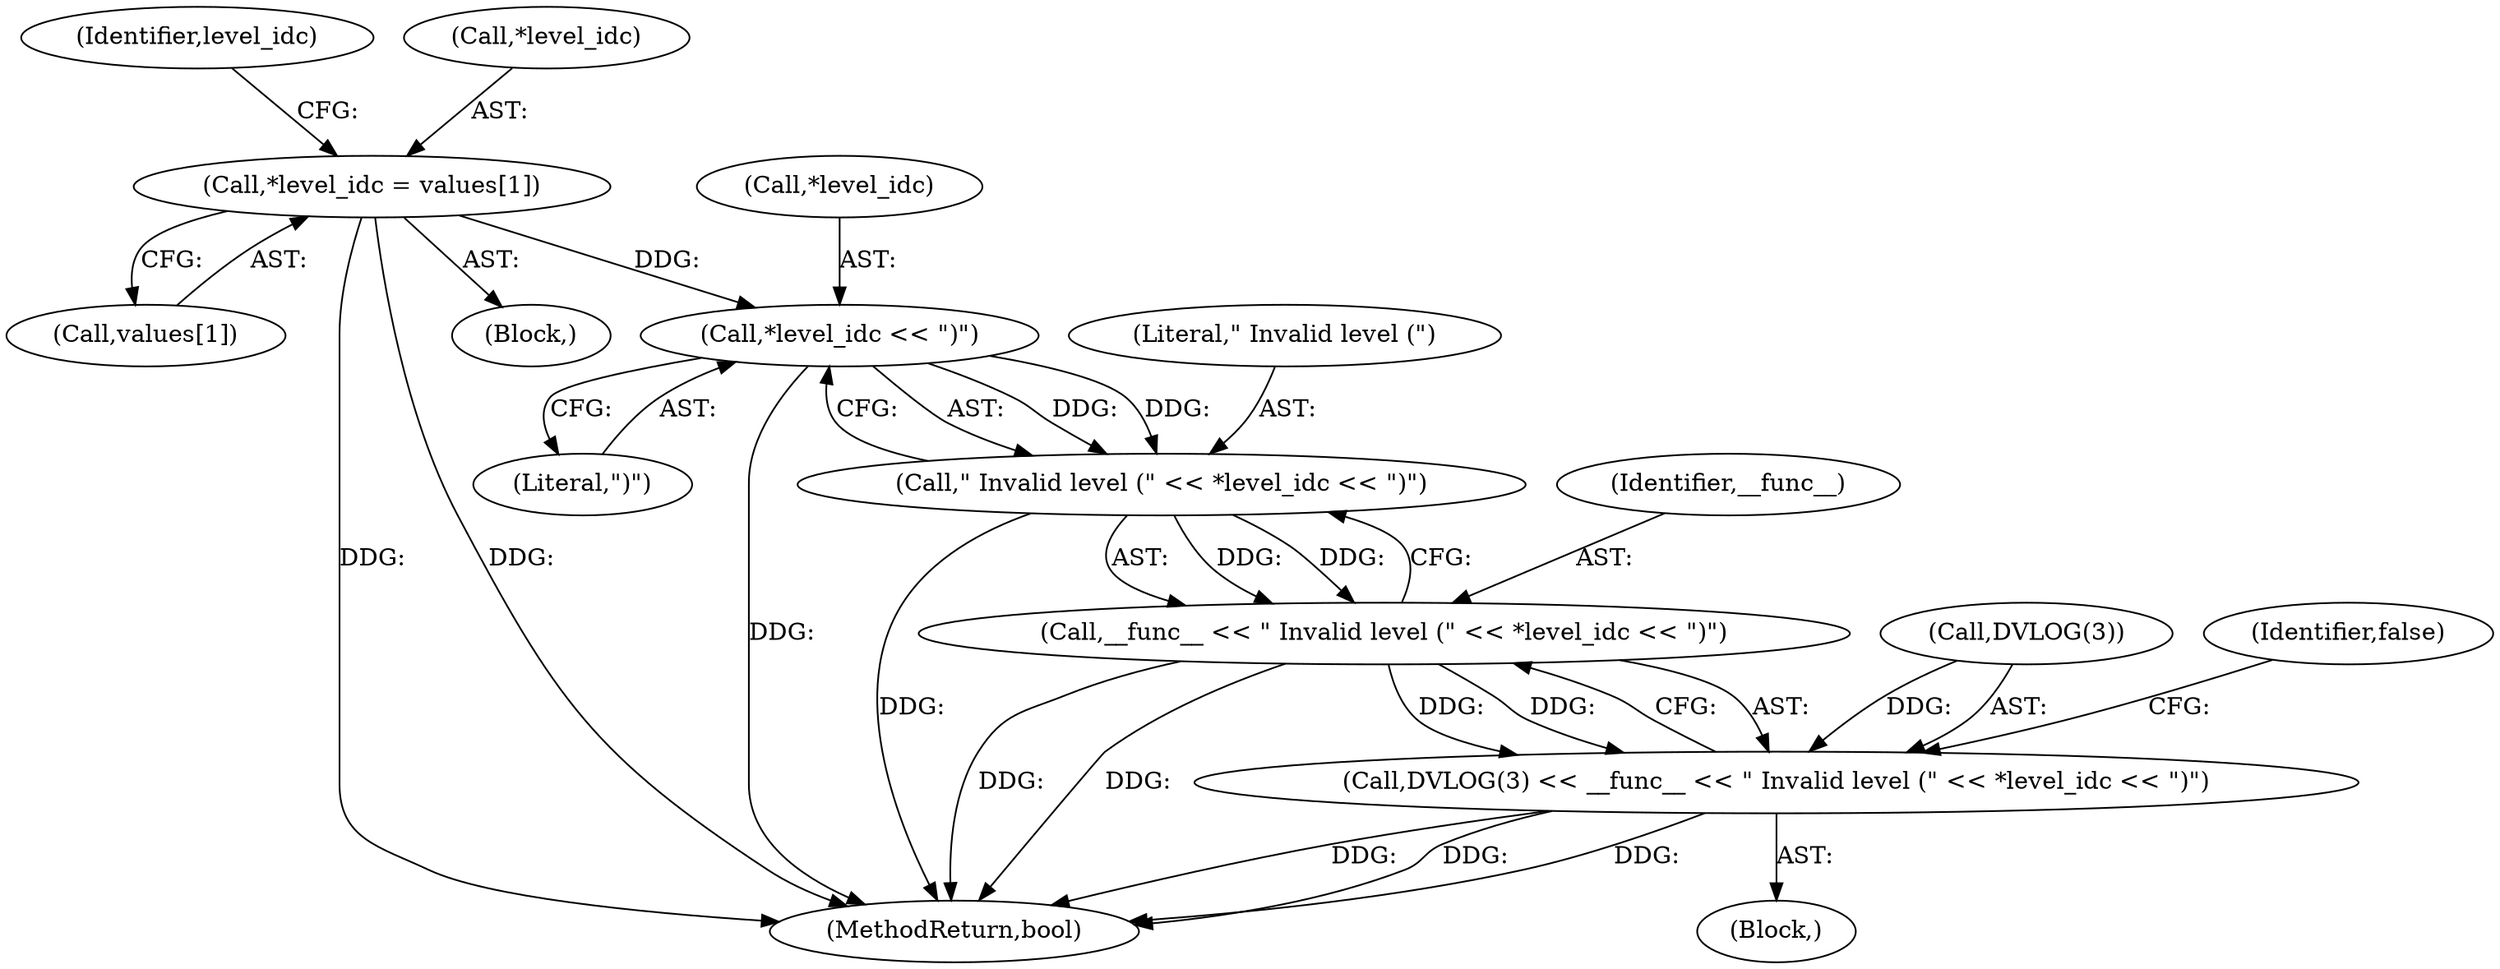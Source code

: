 digraph "0_Chrome_2fb4f2c9c461551d43fdfa28ef4c960da81a47dd_6@pointer" {
"1000301" [label="(Call,*level_idc << \")\")"];
"1000268" [label="(Call,*level_idc = values[1])"];
"1000299" [label="(Call,\" Invalid level (\" << *level_idc << \")\")"];
"1000297" [label="(Call,__func__ << \" Invalid level (\" << *level_idc << \")\")"];
"1000294" [label="(Call,DVLOG(3) << __func__ << \" Invalid level (\" << *level_idc << \")\")"];
"1000271" [label="(Call,values[1])"];
"1000302" [label="(Call,*level_idc)"];
"1000276" [label="(Identifier,level_idc)"];
"1000297" [label="(Call,__func__ << \" Invalid level (\" << *level_idc << \")\")"];
"1000269" [label="(Call,*level_idc)"];
"1000300" [label="(Literal,\" Invalid level (\")"];
"1000304" [label="(Literal,\")\")"];
"1000268" [label="(Call,*level_idc = values[1])"];
"1000500" [label="(MethodReturn,bool)"];
"1000105" [label="(Block,)"];
"1000295" [label="(Call,DVLOG(3))"];
"1000277" [label="(Block,)"];
"1000301" [label="(Call,*level_idc << \")\")"];
"1000294" [label="(Call,DVLOG(3) << __func__ << \" Invalid level (\" << *level_idc << \")\")"];
"1000306" [label="(Identifier,false)"];
"1000299" [label="(Call,\" Invalid level (\" << *level_idc << \")\")"];
"1000298" [label="(Identifier,__func__)"];
"1000301" -> "1000299"  [label="AST: "];
"1000301" -> "1000304"  [label="CFG: "];
"1000302" -> "1000301"  [label="AST: "];
"1000304" -> "1000301"  [label="AST: "];
"1000299" -> "1000301"  [label="CFG: "];
"1000301" -> "1000500"  [label="DDG: "];
"1000301" -> "1000299"  [label="DDG: "];
"1000301" -> "1000299"  [label="DDG: "];
"1000268" -> "1000301"  [label="DDG: "];
"1000268" -> "1000105"  [label="AST: "];
"1000268" -> "1000271"  [label="CFG: "];
"1000269" -> "1000268"  [label="AST: "];
"1000271" -> "1000268"  [label="AST: "];
"1000276" -> "1000268"  [label="CFG: "];
"1000268" -> "1000500"  [label="DDG: "];
"1000268" -> "1000500"  [label="DDG: "];
"1000299" -> "1000297"  [label="AST: "];
"1000300" -> "1000299"  [label="AST: "];
"1000297" -> "1000299"  [label="CFG: "];
"1000299" -> "1000500"  [label="DDG: "];
"1000299" -> "1000297"  [label="DDG: "];
"1000299" -> "1000297"  [label="DDG: "];
"1000297" -> "1000294"  [label="AST: "];
"1000298" -> "1000297"  [label="AST: "];
"1000294" -> "1000297"  [label="CFG: "];
"1000297" -> "1000500"  [label="DDG: "];
"1000297" -> "1000500"  [label="DDG: "];
"1000297" -> "1000294"  [label="DDG: "];
"1000297" -> "1000294"  [label="DDG: "];
"1000294" -> "1000277"  [label="AST: "];
"1000295" -> "1000294"  [label="AST: "];
"1000306" -> "1000294"  [label="CFG: "];
"1000294" -> "1000500"  [label="DDG: "];
"1000294" -> "1000500"  [label="DDG: "];
"1000294" -> "1000500"  [label="DDG: "];
"1000295" -> "1000294"  [label="DDG: "];
}
